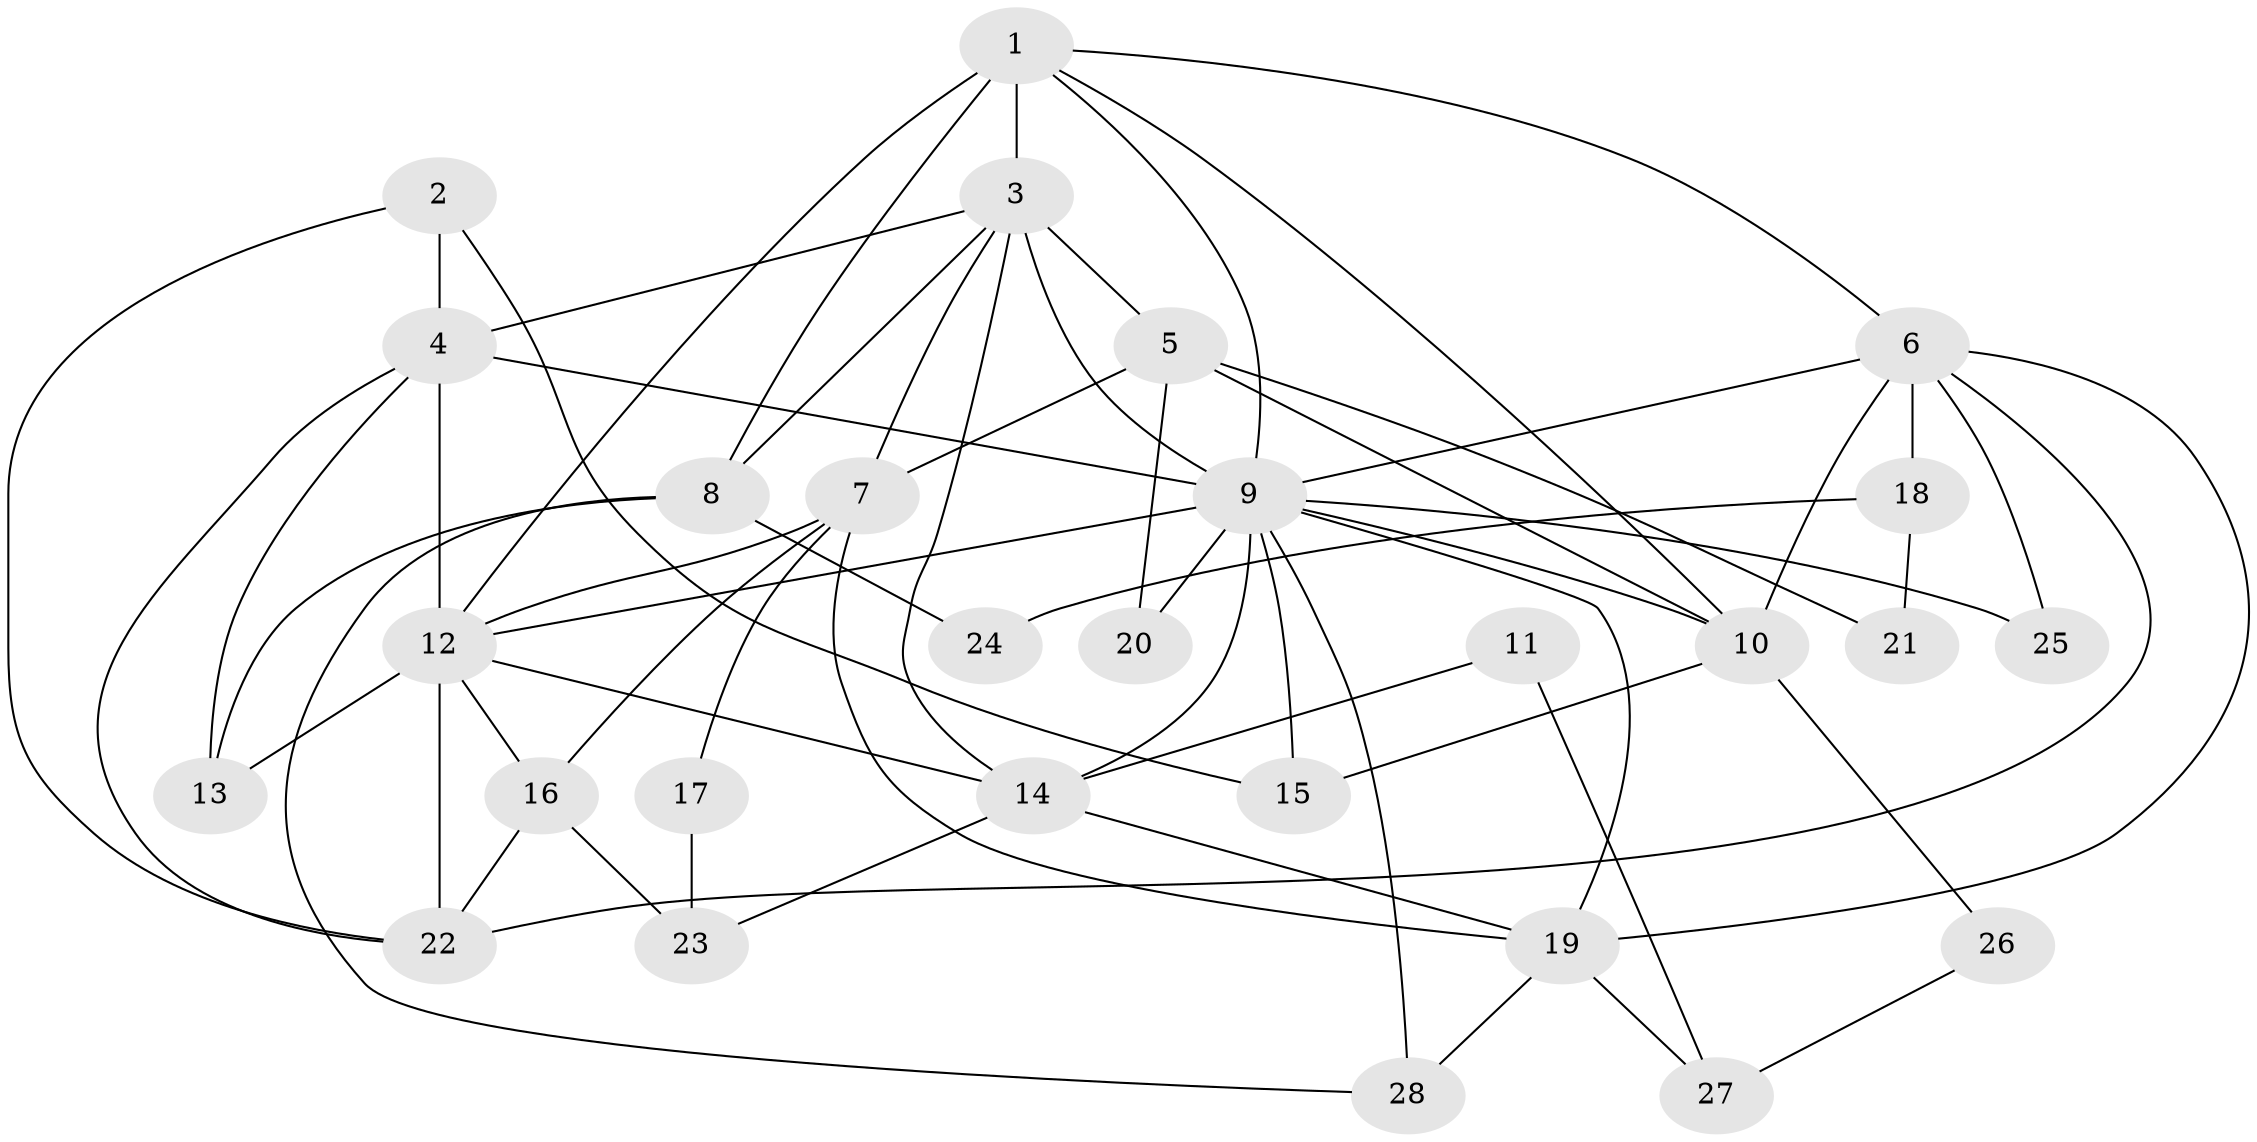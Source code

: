 // original degree distribution, {5: 0.16363636363636364, 3: 0.2545454545454545, 4: 0.2545454545454545, 2: 0.16363636363636364, 8: 0.03636363636363636, 6: 0.10909090909090909, 7: 0.01818181818181818}
// Generated by graph-tools (version 1.1) at 2025/36/03/09/25 02:36:08]
// undirected, 28 vertices, 62 edges
graph export_dot {
graph [start="1"]
  node [color=gray90,style=filled];
  1;
  2;
  3;
  4;
  5;
  6;
  7;
  8;
  9;
  10;
  11;
  12;
  13;
  14;
  15;
  16;
  17;
  18;
  19;
  20;
  21;
  22;
  23;
  24;
  25;
  26;
  27;
  28;
  1 -- 3 [weight=2.0];
  1 -- 6 [weight=1.0];
  1 -- 8 [weight=1.0];
  1 -- 9 [weight=1.0];
  1 -- 10 [weight=1.0];
  1 -- 12 [weight=1.0];
  2 -- 4 [weight=1.0];
  2 -- 15 [weight=1.0];
  2 -- 22 [weight=1.0];
  3 -- 4 [weight=1.0];
  3 -- 5 [weight=1.0];
  3 -- 7 [weight=1.0];
  3 -- 8 [weight=1.0];
  3 -- 9 [weight=2.0];
  3 -- 14 [weight=1.0];
  4 -- 9 [weight=3.0];
  4 -- 12 [weight=2.0];
  4 -- 13 [weight=1.0];
  4 -- 22 [weight=1.0];
  5 -- 7 [weight=1.0];
  5 -- 10 [weight=3.0];
  5 -- 20 [weight=1.0];
  5 -- 21 [weight=1.0];
  6 -- 9 [weight=1.0];
  6 -- 10 [weight=1.0];
  6 -- 18 [weight=2.0];
  6 -- 19 [weight=1.0];
  6 -- 22 [weight=1.0];
  6 -- 25 [weight=1.0];
  7 -- 12 [weight=1.0];
  7 -- 16 [weight=1.0];
  7 -- 17 [weight=1.0];
  7 -- 19 [weight=1.0];
  8 -- 13 [weight=1.0];
  8 -- 24 [weight=1.0];
  8 -- 28 [weight=1.0];
  9 -- 10 [weight=1.0];
  9 -- 12 [weight=1.0];
  9 -- 14 [weight=1.0];
  9 -- 15 [weight=1.0];
  9 -- 19 [weight=1.0];
  9 -- 20 [weight=1.0];
  9 -- 25 [weight=1.0];
  9 -- 28 [weight=1.0];
  10 -- 15 [weight=1.0];
  10 -- 26 [weight=1.0];
  11 -- 14 [weight=1.0];
  11 -- 27 [weight=1.0];
  12 -- 13 [weight=1.0];
  12 -- 14 [weight=1.0];
  12 -- 16 [weight=1.0];
  12 -- 22 [weight=1.0];
  14 -- 19 [weight=1.0];
  14 -- 23 [weight=1.0];
  16 -- 22 [weight=1.0];
  16 -- 23 [weight=1.0];
  17 -- 23 [weight=1.0];
  18 -- 21 [weight=1.0];
  18 -- 24 [weight=1.0];
  19 -- 27 [weight=1.0];
  19 -- 28 [weight=1.0];
  26 -- 27 [weight=1.0];
}
